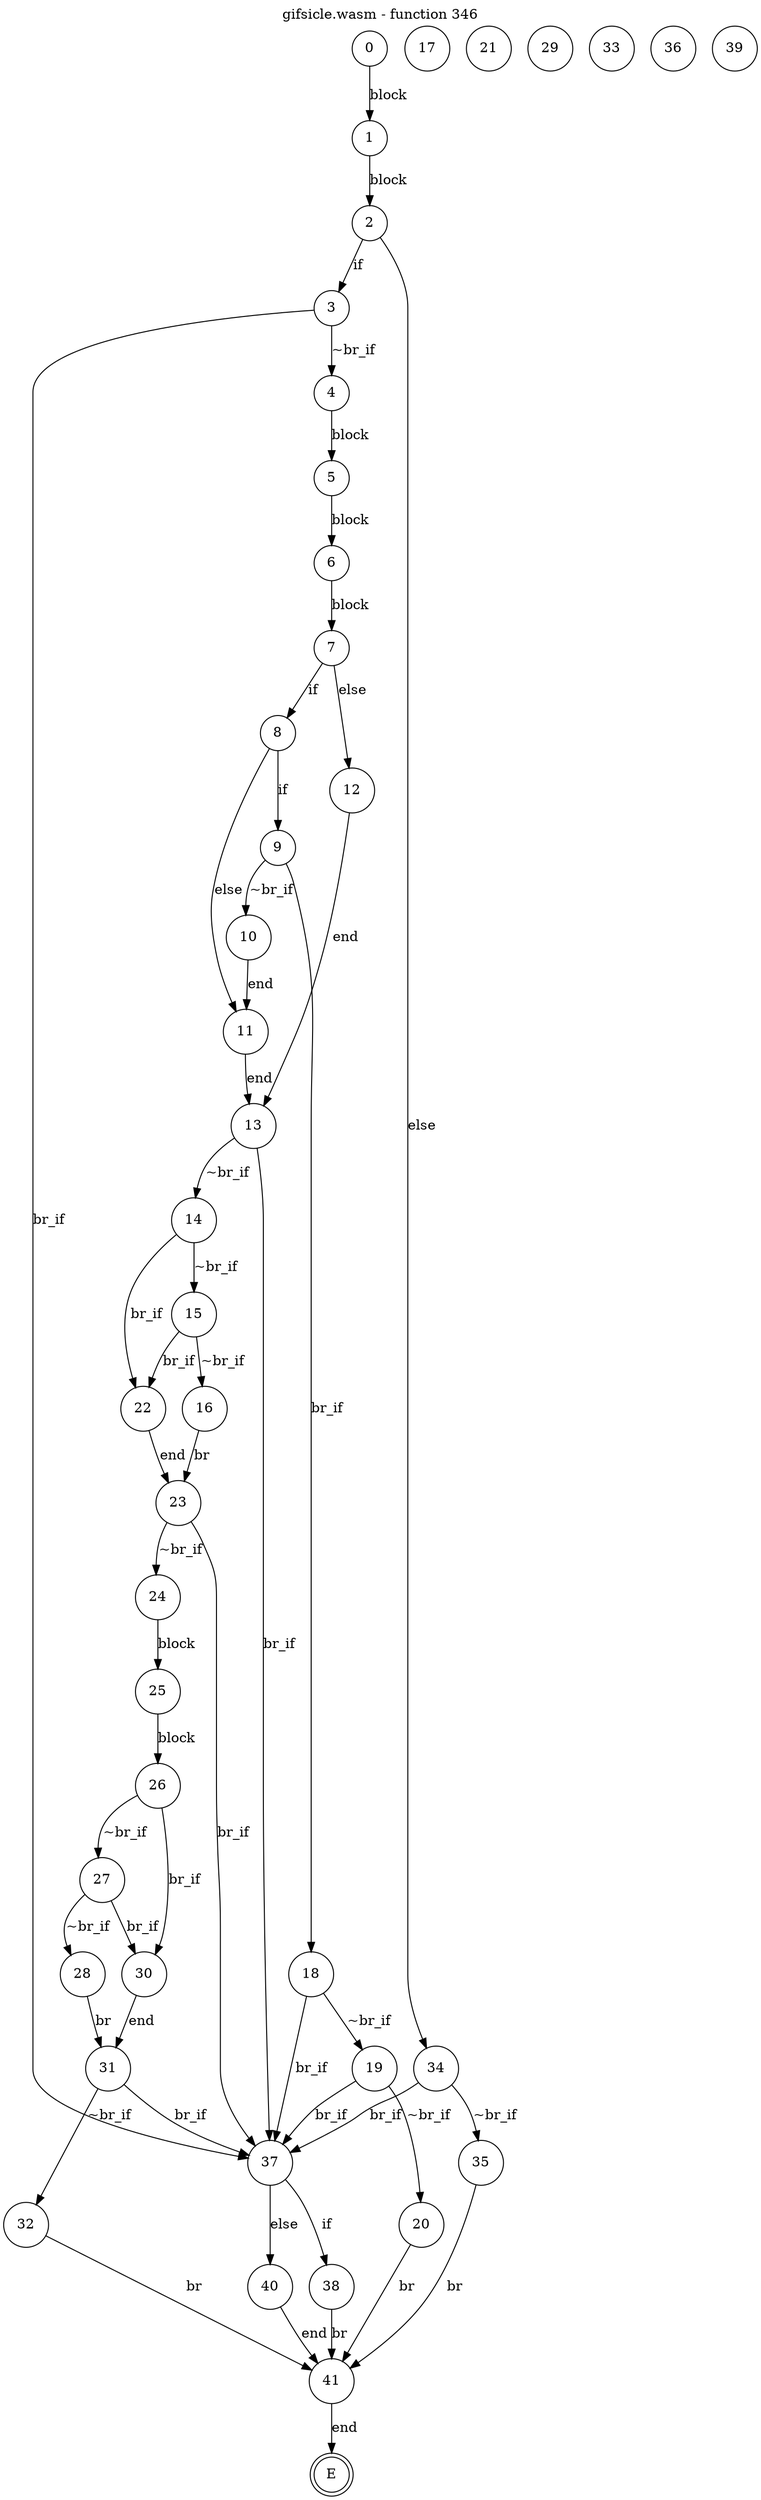 digraph finite_state_machine {
    label = "gifsicle.wasm - function 346"
    labelloc =  t
    labelfontsize = 16
    labelfontcolor = black
    labelfontname = "Helvetica"
    node [shape = doublecircle]; E ;
node [shape=circle, fontcolor=black, style="", label="0"]0
node [shape=circle, fontcolor=black, style="", label="1"]1
node [shape=circle, fontcolor=black, style="", label="2"]2
node [shape=circle, fontcolor=black, style="", label="3"]3
node [shape=circle, fontcolor=black, style="", label="4"]4
node [shape=circle, fontcolor=black, style="", label="5"]5
node [shape=circle, fontcolor=black, style="", label="6"]6
node [shape=circle, fontcolor=black, style="", label="7"]7
node [shape=circle, fontcolor=black, style="", label="8"]8
node [shape=circle, fontcolor=black, style="", label="9"]9
node [shape=circle, fontcolor=black, style="", label="10"]10
node [shape=circle, fontcolor=black, style="", label="11"]11
node [shape=circle, fontcolor=black, style="", label="12"]12
node [shape=circle, fontcolor=black, style="", label="13"]13
node [shape=circle, fontcolor=black, style="", label="14"]14
node [shape=circle, fontcolor=black, style="", label="15"]15
node [shape=circle, fontcolor=black, style="", label="16"]16
node [shape=circle, fontcolor=black, style="", label="17"]17
node [shape=circle, fontcolor=black, style="", label="18"]18
node [shape=circle, fontcolor=black, style="", label="19"]19
node [shape=circle, fontcolor=black, style="", label="20"]20
node [shape=circle, fontcolor=black, style="", label="21"]21
node [shape=circle, fontcolor=black, style="", label="22"]22
node [shape=circle, fontcolor=black, style="", label="23"]23
node [shape=circle, fontcolor=black, style="", label="24"]24
node [shape=circle, fontcolor=black, style="", label="25"]25
node [shape=circle, fontcolor=black, style="", label="26"]26
node [shape=circle, fontcolor=black, style="", label="27"]27
node [shape=circle, fontcolor=black, style="", label="28"]28
node [shape=circle, fontcolor=black, style="", label="29"]29
node [shape=circle, fontcolor=black, style="", label="30"]30
node [shape=circle, fontcolor=black, style="", label="31"]31
node [shape=circle, fontcolor=black, style="", label="32"]32
node [shape=circle, fontcolor=black, style="", label="33"]33
node [shape=circle, fontcolor=black, style="", label="34"]34
node [shape=circle, fontcolor=black, style="", label="35"]35
node [shape=circle, fontcolor=black, style="", label="36"]36
node [shape=circle, fontcolor=black, style="", label="37"]37
node [shape=circle, fontcolor=black, style="", label="38"]38
node [shape=circle, fontcolor=black, style="", label="39"]39
node [shape=circle, fontcolor=black, style="", label="40"]40
node [shape=circle, fontcolor=black, style="", label="41"]41
node [shape=circle, fontcolor=black, style="", label="E"]E
    0 -> 1[label="block"];
    1 -> 2[label="block"];
    2 -> 3[label="if"];
    2 -> 34[label="else"];
    3 -> 4[label="~br_if"];
    3 -> 37[label="br_if"];
    4 -> 5[label="block"];
    5 -> 6[label="block"];
    6 -> 7[label="block"];
    7 -> 8[label="if"];
    7 -> 12[label="else"];
    8 -> 9[label="if"];
    8 -> 11[label="else"];
    9 -> 10[label="~br_if"];
    9 -> 18[label="br_if"];
    10 -> 11[label="end"];
    11 -> 13[label="end"];
    12 -> 13[label="end"];
    13 -> 14[label="~br_if"];
    13 -> 37[label="br_if"];
    14 -> 15[label="~br_if"];
    14 -> 22[label="br_if"];
    15 -> 16[label="~br_if"];
    15 -> 22[label="br_if"];
    16 -> 23[label="br"];
    18 -> 19[label="~br_if"];
    18 -> 37[label="br_if"];
    19 -> 20[label="~br_if"];
    19 -> 37[label="br_if"];
    20 -> 41[label="br"];
    22 -> 23[label="end"];
    23 -> 24[label="~br_if"];
    23 -> 37[label="br_if"];
    24 -> 25[label="block"];
    25 -> 26[label="block"];
    26 -> 27[label="~br_if"];
    26 -> 30[label="br_if"];
    27 -> 28[label="~br_if"];
    27 -> 30[label="br_if"];
    28 -> 31[label="br"];
    30 -> 31[label="end"];
    31 -> 32[label="~br_if"];
    31 -> 37[label="br_if"];
    32 -> 41[label="br"];
    34 -> 35[label="~br_if"];
    34 -> 37[label="br_if"];
    35 -> 41[label="br"];
    37 -> 38[label="if"];
    37 -> 40[label="else"];
    38 -> 41[label="br"];
    40 -> 41[label="end"];
    41 -> E[label="end"];
}
